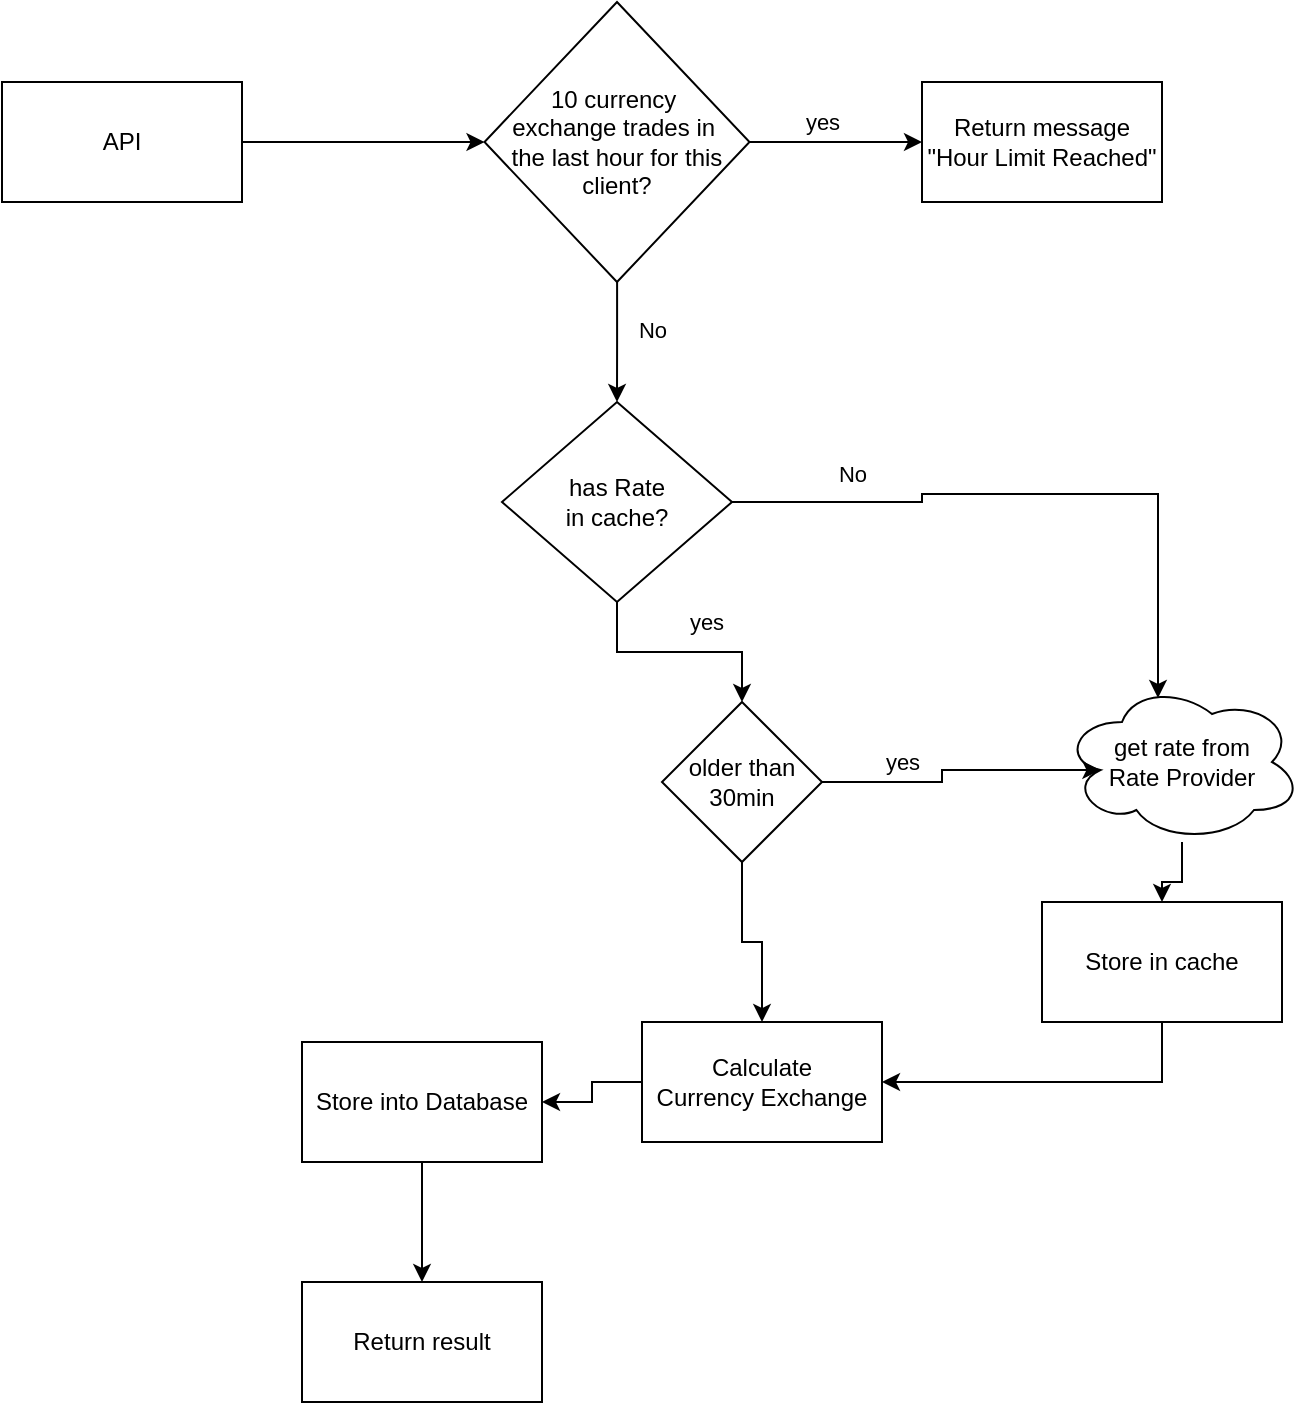 <mxfile version="24.6.5" type="github">
  <diagram name="Page-1" id="TqLCWigCHuCm4nr3clzA">
    <mxGraphModel dx="2074" dy="1846" grid="1" gridSize="10" guides="1" tooltips="1" connect="1" arrows="1" fold="1" page="1" pageScale="1" pageWidth="850" pageHeight="1100" math="0" shadow="0">
      <root>
        <mxCell id="0" />
        <mxCell id="1" parent="0" />
        <mxCell id="bHzg9Q78IH5_kwIKg3NK-26" style="edgeStyle=orthogonalEdgeStyle;rounded=0;orthogonalLoop=1;jettySize=auto;html=1;" edge="1" parent="1" source="bHzg9Q78IH5_kwIKg3NK-2" target="bHzg9Q78IH5_kwIKg3NK-23">
          <mxGeometry relative="1" as="geometry" />
        </mxCell>
        <mxCell id="bHzg9Q78IH5_kwIKg3NK-2" value="&lt;div&gt;get rate from&lt;/div&gt;Rate Provider" style="ellipse;shape=cloud;whiteSpace=wrap;html=1;" vertex="1" parent="1">
          <mxGeometry x="630" y="200" width="120" height="80" as="geometry" />
        </mxCell>
        <mxCell id="bHzg9Q78IH5_kwIKg3NK-32" style="edgeStyle=orthogonalEdgeStyle;rounded=0;orthogonalLoop=1;jettySize=auto;html=1;entryX=0;entryY=0.5;entryDx=0;entryDy=0;" edge="1" parent="1" source="bHzg9Q78IH5_kwIKg3NK-3" target="bHzg9Q78IH5_kwIKg3NK-31">
          <mxGeometry relative="1" as="geometry" />
        </mxCell>
        <mxCell id="bHzg9Q78IH5_kwIKg3NK-3" value="&lt;div&gt;API&lt;/div&gt;" style="rounded=0;whiteSpace=wrap;html=1;" vertex="1" parent="1">
          <mxGeometry x="100" y="-100" width="120" height="60" as="geometry" />
        </mxCell>
        <mxCell id="bHzg9Q78IH5_kwIKg3NK-10" style="edgeStyle=orthogonalEdgeStyle;rounded=0;orthogonalLoop=1;jettySize=auto;html=1;exitX=0.5;exitY=1;exitDx=0;exitDy=0;entryX=0.5;entryY=0;entryDx=0;entryDy=0;" edge="1" parent="1" source="bHzg9Q78IH5_kwIKg3NK-6" target="bHzg9Q78IH5_kwIKg3NK-17">
          <mxGeometry relative="1" as="geometry">
            <mxPoint x="475" y="200" as="targetPoint" />
          </mxGeometry>
        </mxCell>
        <mxCell id="bHzg9Q78IH5_kwIKg3NK-11" value="yes" style="edgeLabel;html=1;align=center;verticalAlign=middle;resizable=0;points=[];" vertex="1" connectable="0" parent="bHzg9Q78IH5_kwIKg3NK-10">
          <mxGeometry x="-0.1" relative="1" as="geometry">
            <mxPoint x="19" y="-15" as="offset" />
          </mxGeometry>
        </mxCell>
        <mxCell id="bHzg9Q78IH5_kwIKg3NK-6" value="&lt;div&gt;has Rate&lt;/div&gt;&lt;div&gt;in cache?&lt;br&gt;&lt;/div&gt;" style="rhombus;whiteSpace=wrap;html=1;" vertex="1" parent="1">
          <mxGeometry x="350" y="60" width="115" height="100" as="geometry" />
        </mxCell>
        <mxCell id="bHzg9Q78IH5_kwIKg3NK-9" style="edgeStyle=orthogonalEdgeStyle;rounded=0;orthogonalLoop=1;jettySize=auto;html=1;exitX=1;exitY=0.5;exitDx=0;exitDy=0;entryX=0.4;entryY=0.1;entryDx=0;entryDy=0;entryPerimeter=0;" edge="1" parent="1" source="bHzg9Q78IH5_kwIKg3NK-6" target="bHzg9Q78IH5_kwIKg3NK-2">
          <mxGeometry relative="1" as="geometry">
            <Array as="points">
              <mxPoint x="560" y="110" />
              <mxPoint x="560" y="106" />
              <mxPoint x="678" y="106" />
            </Array>
          </mxGeometry>
        </mxCell>
        <mxCell id="bHzg9Q78IH5_kwIKg3NK-13" value="No" style="edgeLabel;html=1;align=center;verticalAlign=middle;resizable=0;points=[];" vertex="1" connectable="0" parent="bHzg9Q78IH5_kwIKg3NK-9">
          <mxGeometry x="-0.372" y="2" relative="1" as="geometry">
            <mxPoint x="-36" y="-8" as="offset" />
          </mxGeometry>
        </mxCell>
        <mxCell id="bHzg9Q78IH5_kwIKg3NK-22" style="edgeStyle=orthogonalEdgeStyle;rounded=0;orthogonalLoop=1;jettySize=auto;html=1;exitX=0.5;exitY=1;exitDx=0;exitDy=0;entryX=0.5;entryY=0;entryDx=0;entryDy=0;" edge="1" parent="1" source="bHzg9Q78IH5_kwIKg3NK-17" target="bHzg9Q78IH5_kwIKg3NK-21">
          <mxGeometry relative="1" as="geometry" />
        </mxCell>
        <mxCell id="bHzg9Q78IH5_kwIKg3NK-17" value="&lt;div&gt;older than&lt;/div&gt;&lt;div&gt;30min&lt;br&gt;&lt;/div&gt;" style="rhombus;whiteSpace=wrap;html=1;" vertex="1" parent="1">
          <mxGeometry x="430" y="210" width="80" height="80" as="geometry" />
        </mxCell>
        <mxCell id="bHzg9Q78IH5_kwIKg3NK-19" style="edgeStyle=orthogonalEdgeStyle;rounded=0;orthogonalLoop=1;jettySize=auto;html=1;exitX=1;exitY=0.5;exitDx=0;exitDy=0;entryX=0.16;entryY=0.55;entryDx=0;entryDy=0;entryPerimeter=0;" edge="1" parent="1" source="bHzg9Q78IH5_kwIKg3NK-17" target="bHzg9Q78IH5_kwIKg3NK-2">
          <mxGeometry relative="1" as="geometry" />
        </mxCell>
        <mxCell id="bHzg9Q78IH5_kwIKg3NK-20" value="&lt;div&gt;yes&lt;/div&gt;" style="edgeLabel;html=1;align=center;verticalAlign=middle;resizable=0;points=[];" vertex="1" connectable="0" parent="bHzg9Q78IH5_kwIKg3NK-19">
          <mxGeometry x="-0.38" relative="1" as="geometry">
            <mxPoint x="-5" y="-10" as="offset" />
          </mxGeometry>
        </mxCell>
        <mxCell id="bHzg9Q78IH5_kwIKg3NK-28" style="edgeStyle=orthogonalEdgeStyle;rounded=0;orthogonalLoop=1;jettySize=auto;html=1;entryX=1;entryY=0.5;entryDx=0;entryDy=0;" edge="1" parent="1" source="bHzg9Q78IH5_kwIKg3NK-21" target="bHzg9Q78IH5_kwIKg3NK-27">
          <mxGeometry relative="1" as="geometry" />
        </mxCell>
        <mxCell id="bHzg9Q78IH5_kwIKg3NK-21" value="&lt;div&gt;Calculate&lt;/div&gt;&lt;div&gt;Currency Exchange&lt;br&gt;&lt;/div&gt;" style="rounded=0;whiteSpace=wrap;html=1;" vertex="1" parent="1">
          <mxGeometry x="420" y="370" width="120" height="60" as="geometry" />
        </mxCell>
        <mxCell id="bHzg9Q78IH5_kwIKg3NK-25" style="edgeStyle=orthogonalEdgeStyle;rounded=0;orthogonalLoop=1;jettySize=auto;html=1;exitX=0.5;exitY=1;exitDx=0;exitDy=0;entryX=1;entryY=0.5;entryDx=0;entryDy=0;" edge="1" parent="1" source="bHzg9Q78IH5_kwIKg3NK-23" target="bHzg9Q78IH5_kwIKg3NK-21">
          <mxGeometry relative="1" as="geometry" />
        </mxCell>
        <mxCell id="bHzg9Q78IH5_kwIKg3NK-23" value="&lt;div&gt;Store in cache&lt;/div&gt;" style="rounded=0;whiteSpace=wrap;html=1;" vertex="1" parent="1">
          <mxGeometry x="620" y="310" width="120" height="60" as="geometry" />
        </mxCell>
        <mxCell id="bHzg9Q78IH5_kwIKg3NK-30" style="edgeStyle=orthogonalEdgeStyle;rounded=0;orthogonalLoop=1;jettySize=auto;html=1;entryX=0.5;entryY=0;entryDx=0;entryDy=0;" edge="1" parent="1" source="bHzg9Q78IH5_kwIKg3NK-27" target="bHzg9Q78IH5_kwIKg3NK-29">
          <mxGeometry relative="1" as="geometry" />
        </mxCell>
        <mxCell id="bHzg9Q78IH5_kwIKg3NK-27" value="&lt;div&gt;Store into Database&lt;/div&gt;" style="rounded=0;whiteSpace=wrap;html=1;" vertex="1" parent="1">
          <mxGeometry x="250" y="380" width="120" height="60" as="geometry" />
        </mxCell>
        <mxCell id="bHzg9Q78IH5_kwIKg3NK-29" value="Return result" style="rounded=0;whiteSpace=wrap;html=1;" vertex="1" parent="1">
          <mxGeometry x="250" y="500" width="120" height="60" as="geometry" />
        </mxCell>
        <mxCell id="bHzg9Q78IH5_kwIKg3NK-33" style="edgeStyle=orthogonalEdgeStyle;rounded=0;orthogonalLoop=1;jettySize=auto;html=1;entryX=0.5;entryY=0;entryDx=0;entryDy=0;" edge="1" parent="1" source="bHzg9Q78IH5_kwIKg3NK-31" target="bHzg9Q78IH5_kwIKg3NK-6">
          <mxGeometry relative="1" as="geometry" />
        </mxCell>
        <mxCell id="bHzg9Q78IH5_kwIKg3NK-34" value="No" style="edgeLabel;html=1;align=center;verticalAlign=middle;resizable=0;points=[];" vertex="1" connectable="0" parent="bHzg9Q78IH5_kwIKg3NK-33">
          <mxGeometry x="-0.199" y="2" relative="1" as="geometry">
            <mxPoint x="15" as="offset" />
          </mxGeometry>
        </mxCell>
        <mxCell id="bHzg9Q78IH5_kwIKg3NK-36" value="" style="edgeStyle=orthogonalEdgeStyle;rounded=0;orthogonalLoop=1;jettySize=auto;html=1;" edge="1" parent="1" source="bHzg9Q78IH5_kwIKg3NK-31" target="bHzg9Q78IH5_kwIKg3NK-35">
          <mxGeometry relative="1" as="geometry" />
        </mxCell>
        <mxCell id="bHzg9Q78IH5_kwIKg3NK-37" value="&lt;div&gt;yes&lt;/div&gt;" style="edgeLabel;html=1;align=center;verticalAlign=middle;resizable=0;points=[];" vertex="1" connectable="0" parent="bHzg9Q78IH5_kwIKg3NK-36">
          <mxGeometry x="-0.183" y="3" relative="1" as="geometry">
            <mxPoint x="1" y="-7" as="offset" />
          </mxGeometry>
        </mxCell>
        <mxCell id="bHzg9Q78IH5_kwIKg3NK-31" value="&lt;div&gt;10 currency&amp;nbsp;&lt;/div&gt;&lt;div&gt;exchange trades in&amp;nbsp;&lt;/div&gt;&lt;div&gt;the last hour for this client?&lt;/div&gt;" style="rhombus;whiteSpace=wrap;html=1;" vertex="1" parent="1">
          <mxGeometry x="341.25" y="-140" width="132.5" height="140" as="geometry" />
        </mxCell>
        <mxCell id="bHzg9Q78IH5_kwIKg3NK-35" value="&lt;div&gt;Return message&lt;/div&gt;&lt;div&gt;&quot;Hour Limit Reached&quot;&lt;br&gt;&lt;/div&gt;" style="whiteSpace=wrap;html=1;" vertex="1" parent="1">
          <mxGeometry x="560" y="-100" width="120" height="60" as="geometry" />
        </mxCell>
      </root>
    </mxGraphModel>
  </diagram>
</mxfile>
